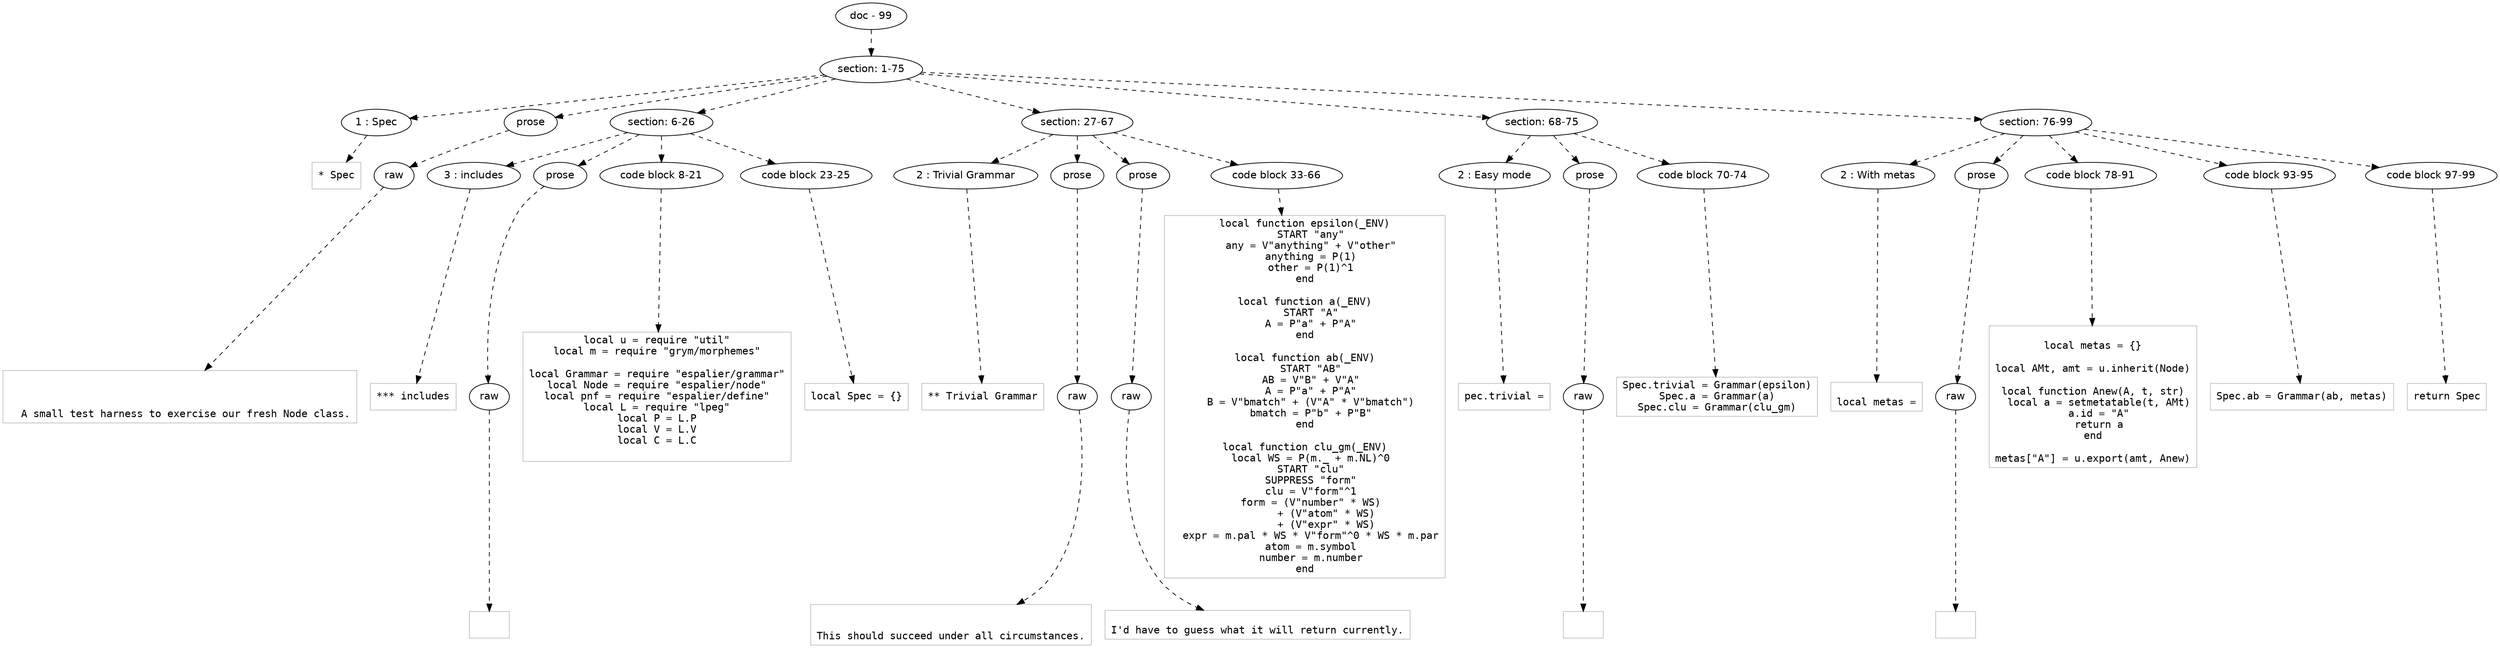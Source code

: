 digraph hierarchy {

node [fontname=Helvetica]
edge [style=dashed]

doc_0 [label="doc - 99"]


doc_0 -> { section_1}
{rank=same; section_1}

section_1 [label="section: 1-75"]


section_1 -> { header_2 prose_3 section_4 section_5 section_6 section_7}
{rank=same; header_2 prose_3 section_4 section_5 section_6 section_7}

header_2 [label="1 : Spec"]

prose_3 [label="prose"]

section_4 [label="section: 6-26"]

section_5 [label="section: 27-67"]

section_6 [label="section: 68-75"]

section_7 [label="section: 76-99"]


header_2 -> leaf_8
leaf_8  [color=Gray,shape=rectangle,fontname=Inconsolata,label="* Spec"]
prose_3 -> { raw_9}
{rank=same; raw_9}

raw_9 [label="raw"]


raw_9 -> leaf_10
leaf_10  [color=Gray,shape=rectangle,fontname=Inconsolata,label="


  A small test harness to exercise our fresh Node class.
"]
section_4 -> { header_11 prose_12 codeblock_13 codeblock_14}
{rank=same; header_11 prose_12 codeblock_13 codeblock_14}

header_11 [label="3 : includes"]

prose_12 [label="prose"]

codeblock_13 [label="code block 8-21"]

codeblock_14 [label="code block 23-25"]


header_11 -> leaf_15
leaf_15  [color=Gray,shape=rectangle,fontname=Inconsolata,label="*** includes"]
prose_12 -> { raw_16}
{rank=same; raw_16}

raw_16 [label="raw"]


raw_16 -> leaf_17
leaf_17  [color=Gray,shape=rectangle,fontname=Inconsolata,label="
"]
codeblock_13 -> leaf_18
leaf_18  [color=Gray,shape=rectangle,fontname=Inconsolata,label="local u = require \"util\"
local m = require \"grym/morphemes\"

local Grammar = require \"espalier/grammar\"
local Node = require \"espalier/node\"
local pnf = require \"espalier/define\"
local L = require \"lpeg\"
local P = L.P
local V = L.V
local C = L.C

"]
codeblock_14 -> leaf_19
leaf_19  [color=Gray,shape=rectangle,fontname=Inconsolata,label="local Spec = {}"]
section_5 -> { header_20 prose_21 prose_22 codeblock_23}
{rank=same; header_20 prose_21 prose_22 codeblock_23}

header_20 [label="2 : Trivial Grammar"]

prose_21 [label="prose"]

prose_22 [label="prose"]

codeblock_23 [label="code block 33-66"]


header_20 -> leaf_24
leaf_24  [color=Gray,shape=rectangle,fontname=Inconsolata,label="** Trivial Grammar"]
prose_21 -> { raw_25}
{rank=same; raw_25}

raw_25 [label="raw"]


raw_25 -> leaf_26
leaf_26  [color=Gray,shape=rectangle,fontname=Inconsolata,label="

This should succeed under all circumstances.
"]
prose_22 -> { raw_27}
{rank=same; raw_27}

raw_27 [label="raw"]


raw_27 -> leaf_28
leaf_28  [color=Gray,shape=rectangle,fontname=Inconsolata,label="
I'd have to guess what it will return currently.
"]
codeblock_23 -> leaf_29
leaf_29  [color=Gray,shape=rectangle,fontname=Inconsolata,label="local function epsilon(_ENV)
  START \"any\"
  any = V\"anything\" + V\"other\"
  anything = P(1)
  other = P(1)^1
end

local function a(_ENV)
  START \"A\"
  A = P\"a\" + P\"A\"
end

local function ab(_ENV)
  START \"AB\"
  AB = V\"B\" + V\"A\"
  A = P\"a\" + P\"A\"
  B = V\"bmatch\" + (V\"A\" * V\"bmatch\")
  bmatch = P\"b\" + P\"B\"
end

local function clu_gm(_ENV)
  local WS = P(m._ + m.NL)^0
  START \"clu\"
  SUPPRESS \"form\"
  clu = V\"form\"^1
  form = (V\"number\" * WS)
       + (V\"atom\" * WS)
       + (V\"expr\" * WS)
  expr = m.pal * WS * V\"form\"^0 * WS * m.par
  atom = m.symbol
  number = m.number
end"]
section_6 -> { header_30 prose_31 codeblock_32}
{rank=same; header_30 prose_31 codeblock_32}

header_30 [label="2 : Easy mode"]

prose_31 [label="prose"]

codeblock_32 [label="code block 70-74"]


header_30 -> leaf_33
leaf_33  [color=Gray,shape=rectangle,fontname=Inconsolata,label="pec.trivial ="]
prose_31 -> { raw_34}
{rank=same; raw_34}

raw_34 [label="raw"]


raw_34 -> leaf_35
leaf_35  [color=Gray,shape=rectangle,fontname=Inconsolata,label="
"]
codeblock_32 -> leaf_36
leaf_36  [color=Gray,shape=rectangle,fontname=Inconsolata,label="Spec.trivial = Grammar(epsilon)
Spec.a = Grammar(a)
Spec.clu = Grammar(clu_gm)"]
section_7 -> { header_37 prose_38 codeblock_39 codeblock_40 codeblock_41}
{rank=same; header_37 prose_38 codeblock_39 codeblock_40 codeblock_41}

header_37 [label="2 : With metas"]

prose_38 [label="prose"]

codeblock_39 [label="code block 78-91"]

codeblock_40 [label="code block 93-95"]

codeblock_41 [label="code block 97-99"]


header_37 -> leaf_42
leaf_42  [color=Gray,shape=rectangle,fontname=Inconsolata,label="
local metas ="]
prose_38 -> { raw_43}
{rank=same; raw_43}

raw_43 [label="raw"]


raw_43 -> leaf_44
leaf_44  [color=Gray,shape=rectangle,fontname=Inconsolata,label="
"]
codeblock_39 -> leaf_45
leaf_45  [color=Gray,shape=rectangle,fontname=Inconsolata,label="
local metas = {}

local AMt, amt = u.inherit(Node)

local function Anew(A, t, str)
  local a = setmetatable(t, AMt)
  a.id = \"A\"
  return a
end

metas[\"A\"] = u.export(amt, Anew)"]
codeblock_40 -> leaf_46
leaf_46  [color=Gray,shape=rectangle,fontname=Inconsolata,label="Spec.ab = Grammar(ab, metas)"]
codeblock_41 -> leaf_47
leaf_47  [color=Gray,shape=rectangle,fontname=Inconsolata,label="return Spec"]

}
